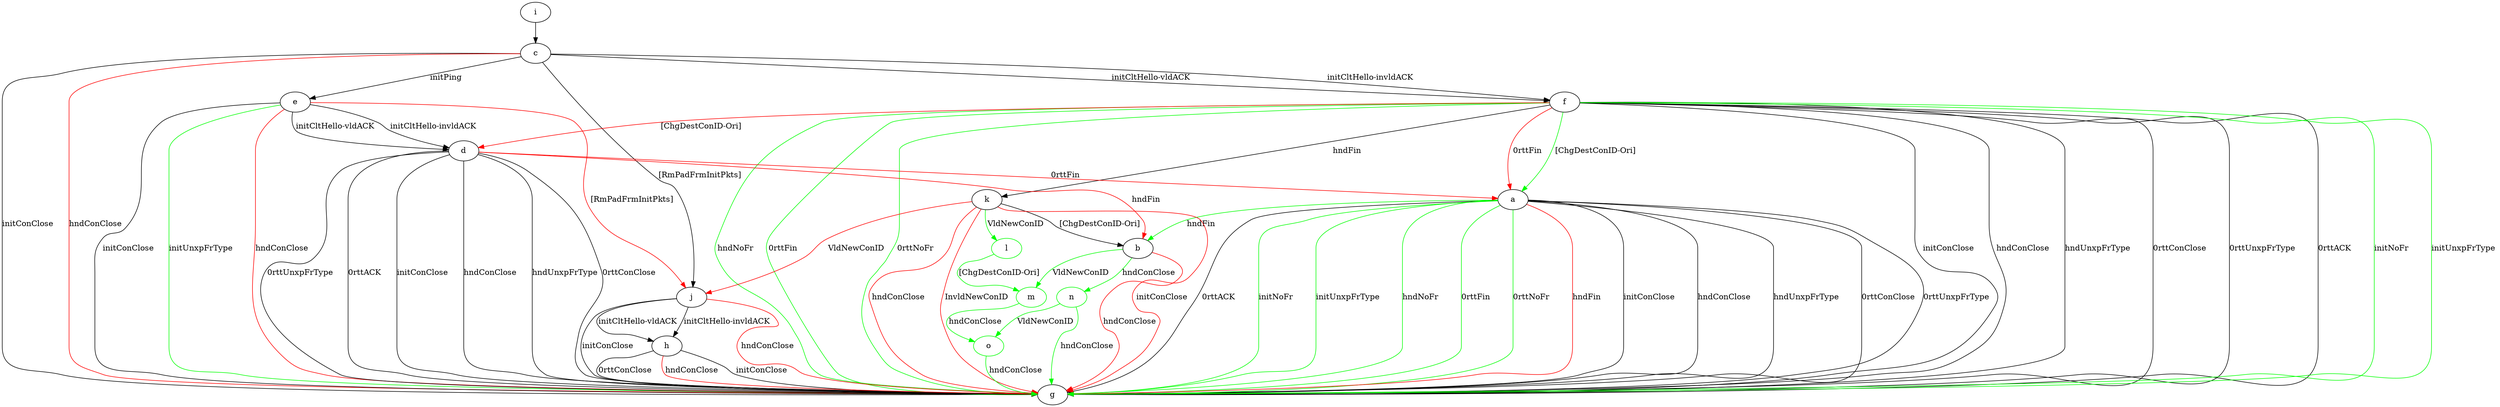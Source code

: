 digraph "" {
	a -> b	[key=0,
		color=green,
		label="hndFin "];
	a -> g	[key=0,
		label="initConClose "];
	a -> g	[key=1,
		label="hndConClose "];
	a -> g	[key=2,
		label="hndUnxpFrType "];
	a -> g	[key=3,
		label="0rttConClose "];
	a -> g	[key=4,
		label="0rttUnxpFrType "];
	a -> g	[key=5,
		label="0rttACK "];
	a -> g	[key=6,
		color=green,
		label="initNoFr "];
	a -> g	[key=7,
		color=green,
		label="initUnxpFrType "];
	a -> g	[key=8,
		color=green,
		label="hndNoFr "];
	a -> g	[key=9,
		color=green,
		label="0rttFin "];
	a -> g	[key=10,
		color=green,
		label="0rttNoFr "];
	a -> g	[key=11,
		color=red,
		label="hndFin "];
	b -> g	[key=0,
		color=red,
		label="hndConClose "];
	m	[color=green];
	b -> m	[key=0,
		color=green,
		label="VldNewConID "];
	n	[color=green];
	b -> n	[key=0,
		color=green,
		label="hndConClose "];
	c -> e	[key=0,
		label="initPing "];
	c -> f	[key=0,
		label="initCltHello-vldACK "];
	c -> f	[key=1,
		label="initCltHello-invldACK "];
	c -> g	[key=0,
		label="initConClose "];
	c -> g	[key=1,
		color=red,
		label="hndConClose "];
	c -> j	[key=0,
		label="[RmPadFrmInitPkts] "];
	d -> a	[key=0,
		color=red,
		label="0rttFin "];
	d -> b	[key=0,
		color=red,
		label="hndFin "];
	d -> g	[key=0,
		label="initConClose "];
	d -> g	[key=1,
		label="hndConClose "];
	d -> g	[key=2,
		label="hndUnxpFrType "];
	d -> g	[key=3,
		label="0rttConClose "];
	d -> g	[key=4,
		label="0rttUnxpFrType "];
	d -> g	[key=5,
		label="0rttACK "];
	e -> d	[key=0,
		label="initCltHello-vldACK "];
	e -> d	[key=1,
		label="initCltHello-invldACK "];
	e -> g	[key=0,
		label="initConClose "];
	e -> g	[key=1,
		color=green,
		label="initUnxpFrType "];
	e -> g	[key=2,
		color=red,
		label="hndConClose "];
	e -> j	[key=0,
		color=red,
		label="[RmPadFrmInitPkts] "];
	f -> a	[key=0,
		color=green,
		label="[ChgDestConID-Ori] "];
	f -> a	[key=1,
		color=red,
		label="0rttFin "];
	f -> d	[key=0,
		color=red,
		label="[ChgDestConID-Ori] "];
	f -> g	[key=0,
		label="initConClose "];
	f -> g	[key=1,
		label="hndConClose "];
	f -> g	[key=2,
		label="hndUnxpFrType "];
	f -> g	[key=3,
		label="0rttConClose "];
	f -> g	[key=4,
		label="0rttUnxpFrType "];
	f -> g	[key=5,
		label="0rttACK "];
	f -> g	[key=6,
		color=green,
		label="initNoFr "];
	f -> g	[key=7,
		color=green,
		label="initUnxpFrType "];
	f -> g	[key=8,
		color=green,
		label="hndNoFr "];
	f -> g	[key=9,
		color=green,
		label="0rttFin "];
	f -> g	[key=10,
		color=green,
		label="0rttNoFr "];
	f -> k	[key=0,
		label="hndFin "];
	h -> g	[key=0,
		label="initConClose "];
	h -> g	[key=1,
		label="0rttConClose "];
	h -> g	[key=2,
		color=red,
		label="hndConClose "];
	i -> c	[key=0];
	j -> g	[key=0,
		label="initConClose "];
	j -> g	[key=1,
		color=red,
		label="hndConClose "];
	j -> h	[key=0,
		label="initCltHello-vldACK "];
	j -> h	[key=1,
		label="initCltHello-invldACK "];
	k -> b	[key=0,
		label="[ChgDestConID-Ori] "];
	k -> g	[key=0,
		color=red,
		label="initConClose "];
	k -> g	[key=1,
		color=red,
		label="hndConClose "];
	k -> g	[key=2,
		color=red,
		label="InvldNewConID "];
	k -> j	[key=0,
		color=red,
		label="VldNewConID "];
	l	[color=green];
	k -> l	[key=0,
		color=green,
		label="VldNewConID "];
	l -> m	[key=0,
		color=green,
		label="[ChgDestConID-Ori] "];
	o	[color=green];
	m -> o	[key=0,
		color=green,
		label="hndConClose "];
	n -> g	[key=0,
		color=green,
		label="hndConClose "];
	n -> o	[key=0,
		color=green,
		label="VldNewConID "];
	o -> g	[key=0,
		color=green,
		label="hndConClose "];
}
